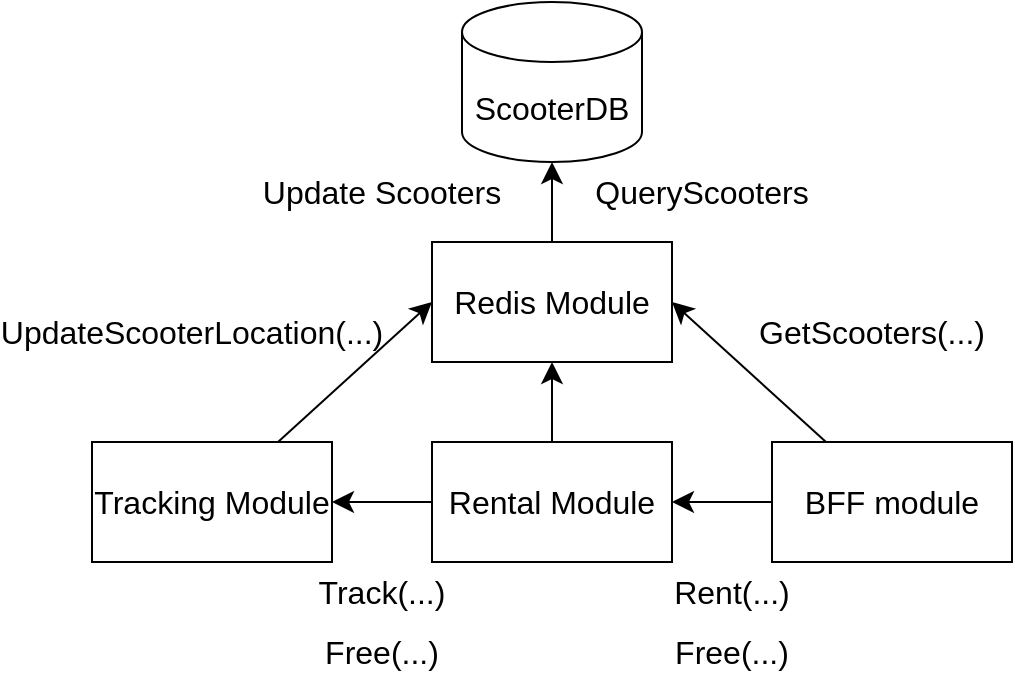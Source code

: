 <mxfile version="21.6.1" type="github">
  <diagram id="C5RBs43oDa-KdzZeNtuy" name="Page-1">
    <mxGraphModel dx="1509" dy="666" grid="1" gridSize="10" guides="1" tooltips="1" connect="1" arrows="1" fold="1" page="1" pageScale="1" pageWidth="827" pageHeight="1169" math="0" shadow="0">
      <root>
        <mxCell id="WIyWlLk6GJQsqaUBKTNV-0" />
        <mxCell id="WIyWlLk6GJQsqaUBKTNV-1" parent="WIyWlLk6GJQsqaUBKTNV-0" />
        <mxCell id="RNZosGcI_sOoZpRjC2Fw-9" style="edgeStyle=none;curved=1;rounded=0;orthogonalLoop=1;jettySize=auto;html=1;entryX=0;entryY=0.5;entryDx=0;entryDy=0;fontSize=12;startSize=8;endSize=8;" edge="1" parent="WIyWlLk6GJQsqaUBKTNV-1" source="RNZosGcI_sOoZpRjC2Fw-0" target="RNZosGcI_sOoZpRjC2Fw-3">
          <mxGeometry relative="1" as="geometry" />
        </mxCell>
        <mxCell id="RNZosGcI_sOoZpRjC2Fw-0" value="Tracking Module" style="rounded=0;whiteSpace=wrap;html=1;fontSize=16;" vertex="1" parent="WIyWlLk6GJQsqaUBKTNV-1">
          <mxGeometry x="40" y="240" width="120" height="60" as="geometry" />
        </mxCell>
        <mxCell id="RNZosGcI_sOoZpRjC2Fw-10" style="edgeStyle=none;curved=1;rounded=0;orthogonalLoop=1;jettySize=auto;html=1;entryX=0.5;entryY=1;entryDx=0;entryDy=0;fontSize=12;startSize=8;endSize=8;" edge="1" parent="WIyWlLk6GJQsqaUBKTNV-1" source="RNZosGcI_sOoZpRjC2Fw-1" target="RNZosGcI_sOoZpRjC2Fw-3">
          <mxGeometry relative="1" as="geometry" />
        </mxCell>
        <mxCell id="RNZosGcI_sOoZpRjC2Fw-13" style="edgeStyle=none;curved=1;rounded=0;orthogonalLoop=1;jettySize=auto;html=1;entryX=1;entryY=0.5;entryDx=0;entryDy=0;fontSize=12;startSize=8;endSize=8;" edge="1" parent="WIyWlLk6GJQsqaUBKTNV-1" source="RNZosGcI_sOoZpRjC2Fw-1" target="RNZosGcI_sOoZpRjC2Fw-0">
          <mxGeometry relative="1" as="geometry" />
        </mxCell>
        <mxCell id="RNZosGcI_sOoZpRjC2Fw-1" value="Rental Module" style="rounded=0;whiteSpace=wrap;html=1;fontSize=16;" vertex="1" parent="WIyWlLk6GJQsqaUBKTNV-1">
          <mxGeometry x="210" y="240" width="120" height="60" as="geometry" />
        </mxCell>
        <mxCell id="RNZosGcI_sOoZpRjC2Fw-11" style="edgeStyle=none;curved=1;rounded=0;orthogonalLoop=1;jettySize=auto;html=1;entryX=1;entryY=0.5;entryDx=0;entryDy=0;fontSize=12;startSize=8;endSize=8;" edge="1" parent="WIyWlLk6GJQsqaUBKTNV-1" source="RNZosGcI_sOoZpRjC2Fw-2" target="RNZosGcI_sOoZpRjC2Fw-3">
          <mxGeometry relative="1" as="geometry" />
        </mxCell>
        <mxCell id="RNZosGcI_sOoZpRjC2Fw-12" style="edgeStyle=none;curved=1;rounded=0;orthogonalLoop=1;jettySize=auto;html=1;exitX=0;exitY=0.5;exitDx=0;exitDy=0;entryX=1;entryY=0.5;entryDx=0;entryDy=0;fontSize=12;startSize=8;endSize=8;" edge="1" parent="WIyWlLk6GJQsqaUBKTNV-1" source="RNZosGcI_sOoZpRjC2Fw-2" target="RNZosGcI_sOoZpRjC2Fw-1">
          <mxGeometry relative="1" as="geometry" />
        </mxCell>
        <mxCell id="RNZosGcI_sOoZpRjC2Fw-2" value="BFF module" style="rounded=0;whiteSpace=wrap;html=1;fontSize=16;" vertex="1" parent="WIyWlLk6GJQsqaUBKTNV-1">
          <mxGeometry x="380" y="240" width="120" height="60" as="geometry" />
        </mxCell>
        <mxCell id="RNZosGcI_sOoZpRjC2Fw-6" style="edgeStyle=none;curved=1;rounded=0;orthogonalLoop=1;jettySize=auto;html=1;entryX=0.5;entryY=1;entryDx=0;entryDy=0;entryPerimeter=0;fontSize=12;startSize=8;endSize=8;" edge="1" parent="WIyWlLk6GJQsqaUBKTNV-1" source="RNZosGcI_sOoZpRjC2Fw-3" target="RNZosGcI_sOoZpRjC2Fw-4">
          <mxGeometry relative="1" as="geometry" />
        </mxCell>
        <mxCell id="RNZosGcI_sOoZpRjC2Fw-3" value="Redis Module" style="rounded=0;whiteSpace=wrap;html=1;fontSize=16;" vertex="1" parent="WIyWlLk6GJQsqaUBKTNV-1">
          <mxGeometry x="210" y="140" width="120" height="60" as="geometry" />
        </mxCell>
        <mxCell id="RNZosGcI_sOoZpRjC2Fw-4" value="ScooterDB" style="shape=cylinder3;whiteSpace=wrap;html=1;boundedLbl=1;backgroundOutline=1;size=15;fontSize=16;" vertex="1" parent="WIyWlLk6GJQsqaUBKTNV-1">
          <mxGeometry x="225" y="20" width="90" height="80" as="geometry" />
        </mxCell>
        <mxCell id="RNZosGcI_sOoZpRjC2Fw-7" value="QueryScooters" style="text;html=1;strokeColor=none;fillColor=none;align=center;verticalAlign=middle;whiteSpace=wrap;rounded=0;fontSize=16;" vertex="1" parent="WIyWlLk6GJQsqaUBKTNV-1">
          <mxGeometry x="315" y="100" width="60" height="30" as="geometry" />
        </mxCell>
        <mxCell id="RNZosGcI_sOoZpRjC2Fw-8" value="Update Scooters" style="text;html=1;strokeColor=none;fillColor=none;align=center;verticalAlign=middle;whiteSpace=wrap;rounded=0;fontSize=16;" vertex="1" parent="WIyWlLk6GJQsqaUBKTNV-1">
          <mxGeometry x="120" y="100" width="130" height="30" as="geometry" />
        </mxCell>
        <mxCell id="RNZosGcI_sOoZpRjC2Fw-14" value="GetScooters(...)" style="text;html=1;strokeColor=none;fillColor=none;align=center;verticalAlign=middle;whiteSpace=wrap;rounded=0;fontSize=16;" vertex="1" parent="WIyWlLk6GJQsqaUBKTNV-1">
          <mxGeometry x="400" y="170" width="60" height="30" as="geometry" />
        </mxCell>
        <mxCell id="RNZosGcI_sOoZpRjC2Fw-16" value="UpdateScooterLocation(...)" style="text;html=1;strokeColor=none;fillColor=none;align=center;verticalAlign=middle;whiteSpace=wrap;rounded=0;fontSize=16;" vertex="1" parent="WIyWlLk6GJQsqaUBKTNV-1">
          <mxGeometry x="60" y="170" width="60" height="30" as="geometry" />
        </mxCell>
        <mxCell id="RNZosGcI_sOoZpRjC2Fw-17" value="Free(...)" style="text;html=1;strokeColor=none;fillColor=none;align=center;verticalAlign=middle;whiteSpace=wrap;rounded=0;fontSize=16;" vertex="1" parent="WIyWlLk6GJQsqaUBKTNV-1">
          <mxGeometry x="330" y="330" width="60" height="30" as="geometry" />
        </mxCell>
        <mxCell id="RNZosGcI_sOoZpRjC2Fw-18" value="Rent(...)" style="text;html=1;strokeColor=none;fillColor=none;align=center;verticalAlign=middle;whiteSpace=wrap;rounded=0;fontSize=16;" vertex="1" parent="WIyWlLk6GJQsqaUBKTNV-1">
          <mxGeometry x="330" y="300" width="60" height="30" as="geometry" />
        </mxCell>
        <mxCell id="RNZosGcI_sOoZpRjC2Fw-19" value="Track(...)" style="text;html=1;strokeColor=none;fillColor=none;align=center;verticalAlign=middle;whiteSpace=wrap;rounded=0;fontSize=16;" vertex="1" parent="WIyWlLk6GJQsqaUBKTNV-1">
          <mxGeometry x="155" y="300" width="60" height="30" as="geometry" />
        </mxCell>
        <mxCell id="RNZosGcI_sOoZpRjC2Fw-20" value="Free(...)" style="text;html=1;strokeColor=none;fillColor=none;align=center;verticalAlign=middle;whiteSpace=wrap;rounded=0;fontSize=16;" vertex="1" parent="WIyWlLk6GJQsqaUBKTNV-1">
          <mxGeometry x="155" y="330" width="60" height="30" as="geometry" />
        </mxCell>
      </root>
    </mxGraphModel>
  </diagram>
</mxfile>
